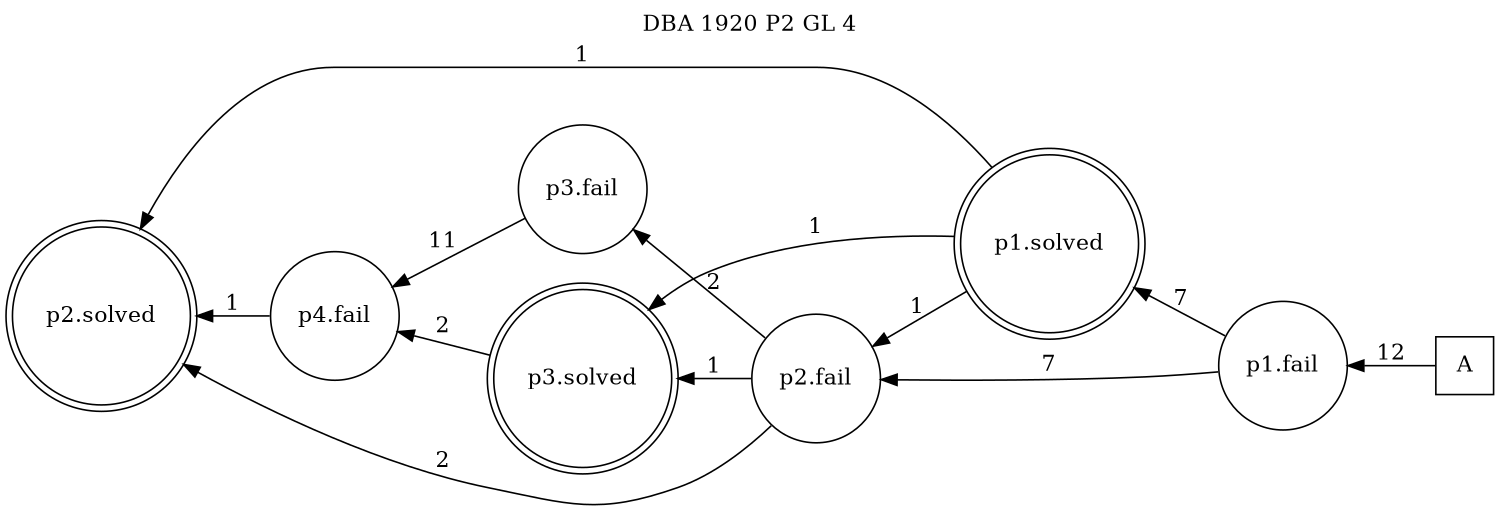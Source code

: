 digraph DBA_1920_P2_GL_4 {
labelloc="tl"
label= " DBA 1920 P2 GL 4 "
rankdir="RL";
graph [ size=" 10 , 10 !"]

"A" [shape="square" label="A"]
"p1.fail" [shape="circle" label="p1.fail"]
"p2.fail" [shape="circle" label="p2.fail"]
"p3.fail" [shape="circle" label="p3.fail"]
"p1.solved" [shape="doublecircle" label="p1.solved"]
"p2.solved" [shape="doublecircle" label="p2.solved"]
"p4.fail" [shape="circle" label="p4.fail"]
"p3.solved" [shape="doublecircle" label="p3.solved"]
"A" -> "p1.fail" [ label=12]
"p1.fail" -> "p2.fail" [ label=7]
"p1.fail" -> "p1.solved" [ label=7]
"p2.fail" -> "p3.fail" [ label=2]
"p2.fail" -> "p2.solved" [ label=2]
"p2.fail" -> "p3.solved" [ label=1]
"p3.fail" -> "p4.fail" [ label=11]
"p1.solved" -> "p2.fail" [ label=1]
"p1.solved" -> "p2.solved" [ label=1]
"p1.solved" -> "p3.solved" [ label=1]
"p4.fail" -> "p2.solved" [ label=1]
"p3.solved" -> "p4.fail" [ label=2]
}
